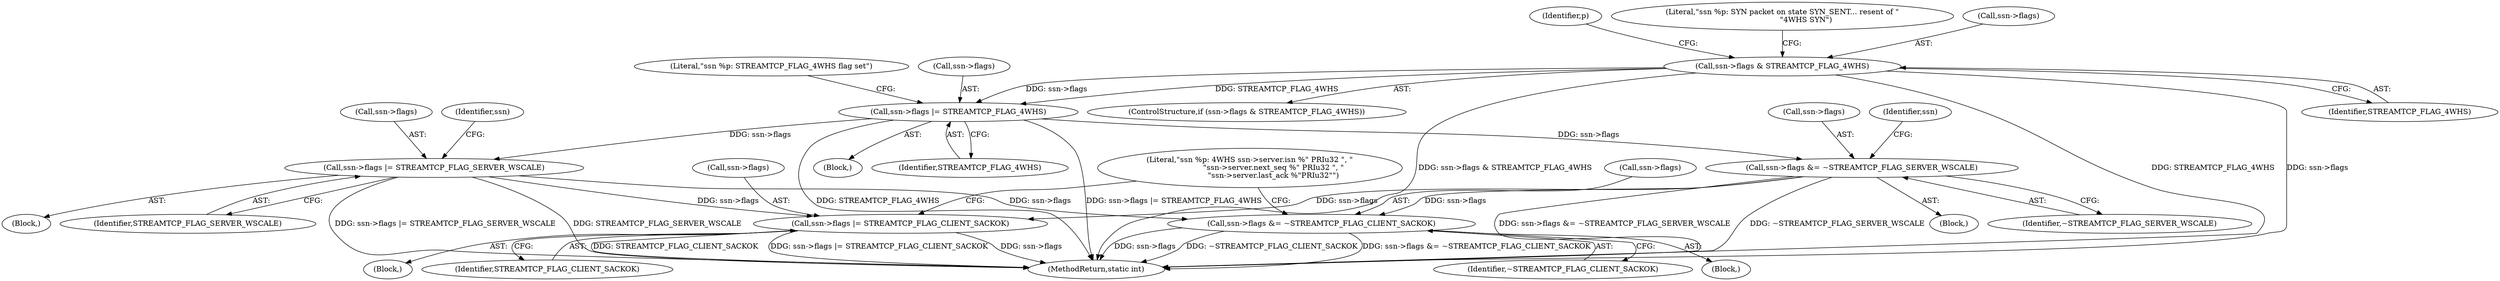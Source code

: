 digraph "0_suricata_843d0b7a10bb45627f94764a6c5d468a24143345_1@pointer" {
"1000670" [label="(Call,ssn->flags & STREAMTCP_FLAG_4WHS)"];
"1000683" [label="(Call,ssn->flags |= STREAMTCP_FLAG_4WHS)"];
"1000787" [label="(Call,ssn->flags |= STREAMTCP_FLAG_SERVER_WSCALE)"];
"1000820" [label="(Call,ssn->flags |= STREAMTCP_FLAG_CLIENT_SACKOK)"];
"1000827" [label="(Call,ssn->flags &= ~STREAMTCP_FLAG_CLIENT_SACKOK)"];
"1000802" [label="(Call,ssn->flags &= ~STREAMTCP_FLAG_SERVER_WSCALE)"];
"1000833" [label="(Literal,\"ssn %p: 4WHS ssn->server.isn %\" PRIu32 \", \"\n                    \"ssn->server.next_seq %\" PRIu32 \", \"\n                    \"ssn->server.last_ack %\"PRIu32\"\")"];
"1001128" [label="(MethodReturn,static int)"];
"1000670" [label="(Call,ssn->flags & STREAMTCP_FLAG_4WHS)"];
"1000795" [label="(Identifier,ssn)"];
"1000786" [label="(Block,)"];
"1000687" [label="(Identifier,STREAMTCP_FLAG_4WHS)"];
"1000810" [label="(Identifier,ssn)"];
"1000824" [label="(Identifier,STREAMTCP_FLAG_CLIENT_SACKOK)"];
"1000831" [label="(Identifier,~STREAMTCP_FLAG_CLIENT_SACKOK)"];
"1000684" [label="(Call,ssn->flags)"];
"1000791" [label="(Identifier,STREAMTCP_FLAG_SERVER_WSCALE)"];
"1000681" [label="(Identifier,p)"];
"1000806" [label="(Identifier,~STREAMTCP_FLAG_SERVER_WSCALE)"];
"1000689" [label="(Literal,\"ssn %p: STREAMTCP_FLAG_4WHS flag set\")"];
"1000683" [label="(Call,ssn->flags |= STREAMTCP_FLAG_4WHS)"];
"1000787" [label="(Call,ssn->flags |= STREAMTCP_FLAG_SERVER_WSCALE)"];
"1000669" [label="(ControlStructure,if (ssn->flags & STREAMTCP_FLAG_4WHS))"];
"1000819" [label="(Block,)"];
"1000682" [label="(Block,)"];
"1000827" [label="(Call,ssn->flags &= ~STREAMTCP_FLAG_CLIENT_SACKOK)"];
"1000828" [label="(Call,ssn->flags)"];
"1000803" [label="(Call,ssn->flags)"];
"1000674" [label="(Identifier,STREAMTCP_FLAG_4WHS)"];
"1000788" [label="(Call,ssn->flags)"];
"1000820" [label="(Call,ssn->flags |= STREAMTCP_FLAG_CLIENT_SACKOK)"];
"1000677" [label="(Literal,\"ssn %p: SYN packet on state SYN_SENT... resent of \"\n                    \"4WHS SYN\")"];
"1000821" [label="(Call,ssn->flags)"];
"1000671" [label="(Call,ssn->flags)"];
"1000826" [label="(Block,)"];
"1000801" [label="(Block,)"];
"1000802" [label="(Call,ssn->flags &= ~STREAMTCP_FLAG_SERVER_WSCALE)"];
"1000670" -> "1000669"  [label="AST: "];
"1000670" -> "1000674"  [label="CFG: "];
"1000671" -> "1000670"  [label="AST: "];
"1000674" -> "1000670"  [label="AST: "];
"1000677" -> "1000670"  [label="CFG: "];
"1000681" -> "1000670"  [label="CFG: "];
"1000670" -> "1001128"  [label="DDG: STREAMTCP_FLAG_4WHS"];
"1000670" -> "1001128"  [label="DDG: ssn->flags & STREAMTCP_FLAG_4WHS"];
"1000670" -> "1001128"  [label="DDG: ssn->flags"];
"1000670" -> "1000683"  [label="DDG: ssn->flags"];
"1000670" -> "1000683"  [label="DDG: STREAMTCP_FLAG_4WHS"];
"1000683" -> "1000682"  [label="AST: "];
"1000683" -> "1000687"  [label="CFG: "];
"1000684" -> "1000683"  [label="AST: "];
"1000687" -> "1000683"  [label="AST: "];
"1000689" -> "1000683"  [label="CFG: "];
"1000683" -> "1001128"  [label="DDG: ssn->flags |= STREAMTCP_FLAG_4WHS"];
"1000683" -> "1001128"  [label="DDG: STREAMTCP_FLAG_4WHS"];
"1000683" -> "1000787"  [label="DDG: ssn->flags"];
"1000683" -> "1000802"  [label="DDG: ssn->flags"];
"1000787" -> "1000786"  [label="AST: "];
"1000787" -> "1000791"  [label="CFG: "];
"1000788" -> "1000787"  [label="AST: "];
"1000791" -> "1000787"  [label="AST: "];
"1000795" -> "1000787"  [label="CFG: "];
"1000787" -> "1001128"  [label="DDG: STREAMTCP_FLAG_SERVER_WSCALE"];
"1000787" -> "1001128"  [label="DDG: ssn->flags |= STREAMTCP_FLAG_SERVER_WSCALE"];
"1000787" -> "1000820"  [label="DDG: ssn->flags"];
"1000787" -> "1000827"  [label="DDG: ssn->flags"];
"1000820" -> "1000819"  [label="AST: "];
"1000820" -> "1000824"  [label="CFG: "];
"1000821" -> "1000820"  [label="AST: "];
"1000824" -> "1000820"  [label="AST: "];
"1000833" -> "1000820"  [label="CFG: "];
"1000820" -> "1001128"  [label="DDG: STREAMTCP_FLAG_CLIENT_SACKOK"];
"1000820" -> "1001128"  [label="DDG: ssn->flags |= STREAMTCP_FLAG_CLIENT_SACKOK"];
"1000820" -> "1001128"  [label="DDG: ssn->flags"];
"1000802" -> "1000820"  [label="DDG: ssn->flags"];
"1000827" -> "1000826"  [label="AST: "];
"1000827" -> "1000831"  [label="CFG: "];
"1000828" -> "1000827"  [label="AST: "];
"1000831" -> "1000827"  [label="AST: "];
"1000833" -> "1000827"  [label="CFG: "];
"1000827" -> "1001128"  [label="DDG: ssn->flags &= ~STREAMTCP_FLAG_CLIENT_SACKOK"];
"1000827" -> "1001128"  [label="DDG: ssn->flags"];
"1000827" -> "1001128"  [label="DDG: ~STREAMTCP_FLAG_CLIENT_SACKOK"];
"1000802" -> "1000827"  [label="DDG: ssn->flags"];
"1000802" -> "1000801"  [label="AST: "];
"1000802" -> "1000806"  [label="CFG: "];
"1000803" -> "1000802"  [label="AST: "];
"1000806" -> "1000802"  [label="AST: "];
"1000810" -> "1000802"  [label="CFG: "];
"1000802" -> "1001128"  [label="DDG: ~STREAMTCP_FLAG_SERVER_WSCALE"];
"1000802" -> "1001128"  [label="DDG: ssn->flags &= ~STREAMTCP_FLAG_SERVER_WSCALE"];
}
